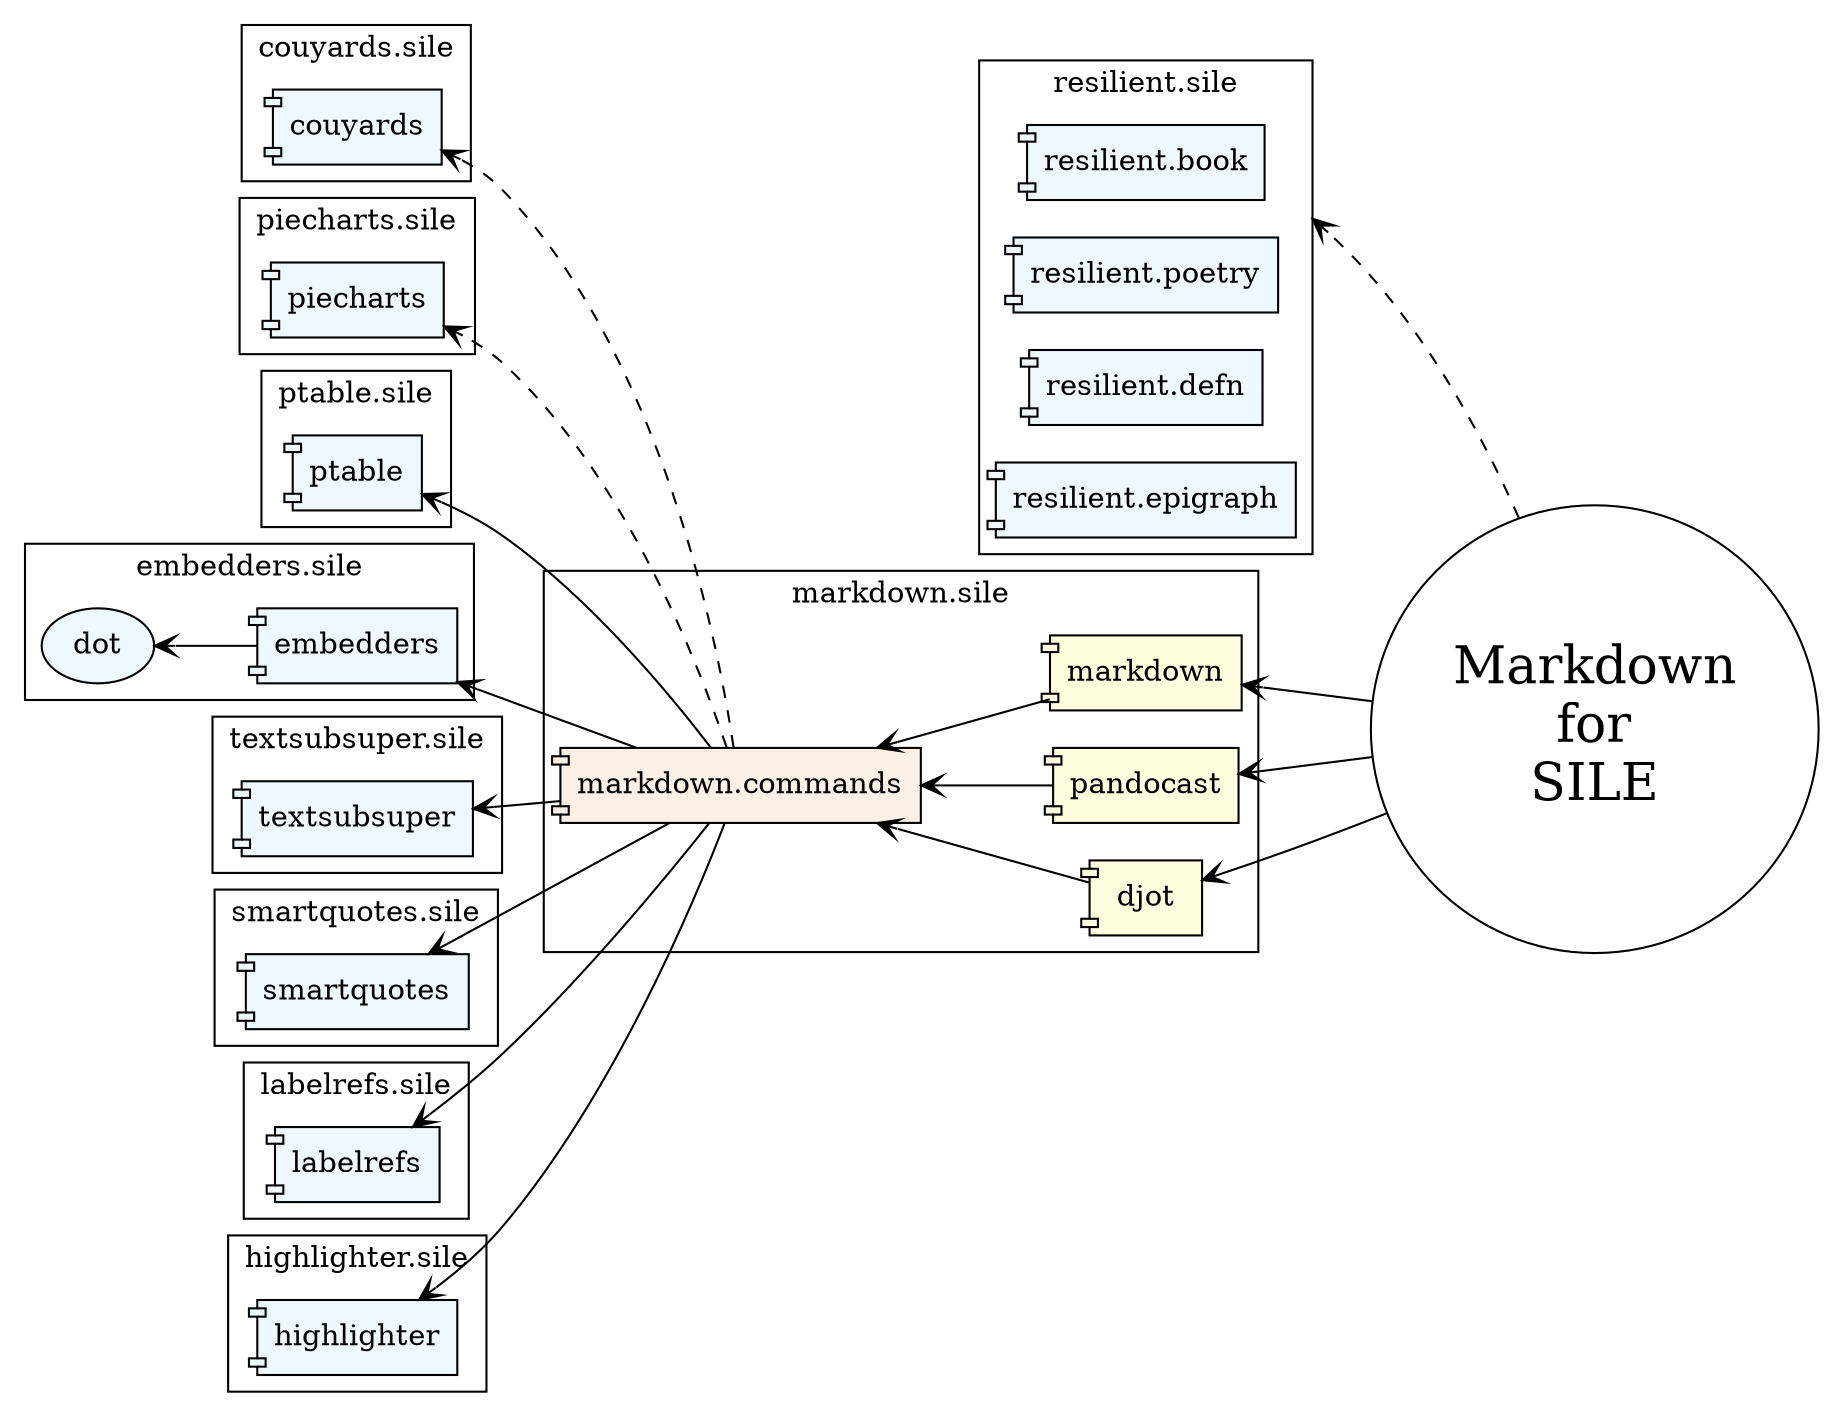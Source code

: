 digraph omikhleia {
  rankdir=RL;
  compound=true;
  edge [
    arrowhead="vee"
  ];

  subgraph cluster_couyards {
    label = "couyards.sile";

    couyards [shape=component,style=filled,fillcolor=aliceblue]
  }

  subgraph cluster_piecharts {
    label = "piecharts.sile";

    piecharts [shape=component,style=filled,fillcolor=aliceblue]
  }

  subgraph cluster_ptable {
    label = "ptable.sile";

    ptable [shape=component,style=filled,fillcolor=aliceblue]
  }

  subgraph cluster_embedders {
    label = "embedders.sile";

    embedders [shape=component,style=filled,fillcolor=aliceblue]
    dot [style=filled,fillcolor=aliceblue]

    embedders -> dot
  }

  subgraph cluster_textsubsuper {
    label = "textsubsuper.sile";

    textsubsuper [shape=component,style=filled,fillcolor=aliceblue]
  }

  subgraph cluster_smartquotes {
    label = "smartquotes.sile";

    smartquotes [shape=component,style=filled,fillcolor=aliceblue]

  }

  subgraph cluster_labelrefs {
    label = "labelrefs.sile";

    labelrefs [shape=component,style=filled,fillcolor=aliceblue]
  }

  subgraph cluster_highlighter {
    label = "highlighter.sile";

    highlighter [shape=component,style=filled,fillcolor=aliceblue]
  }

  subgraph cluster_resilient {
    label = "resilient.sile";

    book [shape=component,style=filled,fillcolor=aliceblue,label="resilient.book"]
    poetry [shape=component,style=filled,fillcolor=aliceblue,label="resilient.poetry"]
    defn [shape=component,style=filled,fillcolor=aliceblue,label="resilient.defn"]
    epigraph [shape=component,style=filled,fillcolor=aliceblue,label="resilient.epigraph"]
  }

  subgraph cluster_markdown {
    label = "markdown.sile";

    markdown [shape=component,style=filled,fillcolor=lightyellow]
    pandocast [shape=component,style=filled,fillcolor=lightyellow]
    djot [shape=component,style=filled,fillcolor=lightyellow]

    mrkcmd [shape=component,label="markdown.commands",style=filled,fillcolor=linen]

    markdown -> mrkcmd
    pandocast -> mrkcmd
    djot -> mrkcmd

    mrkcmd -> embedders
    mrkcmd -> labelrefs
    mrkcmd -> ptable
    mrkcmd -> smartquotes
    mrkcmd -> textsubsuper
    mrkcmd -> highlighter
    mrkcmd -> couyards [style=dashed]
    mrkcmd -> piecharts [style=dashed]
  }

  mybook [shape = circle, label="Markdown\nfor\nSILE", fontsize="25"]
  mybook -> markdown
  mybook -> pandocast
  mybook -> djot
  mybook -> book [style=dashed, lhead=cluster_resilient]
}
